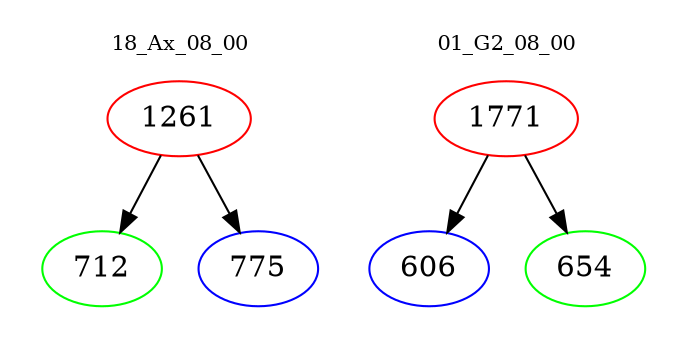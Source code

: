 digraph{
subgraph cluster_0 {
color = white
label = "18_Ax_08_00";
fontsize=10;
T0_1261 [label="1261", color="red"]
T0_1261 -> T0_712 [color="black"]
T0_712 [label="712", color="green"]
T0_1261 -> T0_775 [color="black"]
T0_775 [label="775", color="blue"]
}
subgraph cluster_1 {
color = white
label = "01_G2_08_00";
fontsize=10;
T1_1771 [label="1771", color="red"]
T1_1771 -> T1_606 [color="black"]
T1_606 [label="606", color="blue"]
T1_1771 -> T1_654 [color="black"]
T1_654 [label="654", color="green"]
}
}
